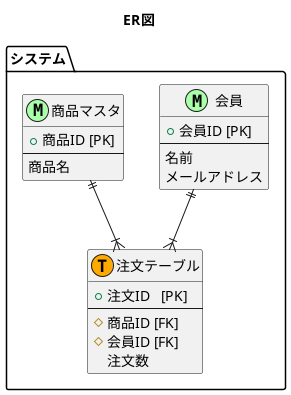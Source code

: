 @startuml
title ER図

package "システム" {

    entity "会員" as user <<M,AAFFAA)>> {
        + 会員ID [PK]
        --
        名前
        メールアドレス
    }

    entity "注文テーブル" as order <<T,FFAA00)>> {
        + 注文ID   [PK]
        --
        # 商品ID [FK]
        # 会員ID [FK]
        注文数
    }

    entity "商品マスタ" as product <<M,AAFFAA)>> {
        + 商品ID [PK]
        --
        商品名
    }
}

user        ||--|{     order
product     ||--|{     order

/'
------ :1
----|| :1 and only 1
----o| :0 or 1
-----{ :many
----|{ :1 or more
----o{ :0 or many
'/

@enduml

